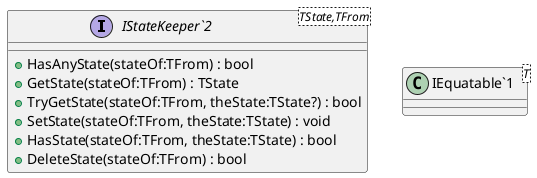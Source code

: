 @startuml
interface "IStateKeeper`2"<TState,TFrom> {
    + HasAnyState(stateOf:TFrom) : bool
    + GetState(stateOf:TFrom) : TState
    + TryGetState(stateOf:TFrom, theState:TState?) : bool
    + SetState(stateOf:TFrom, theState:TState) : void
    + HasState(stateOf:TFrom, theState:TState) : bool
    + DeleteState(stateOf:TFrom) : bool
}
class "IEquatable`1"<T> {
}
@enduml
